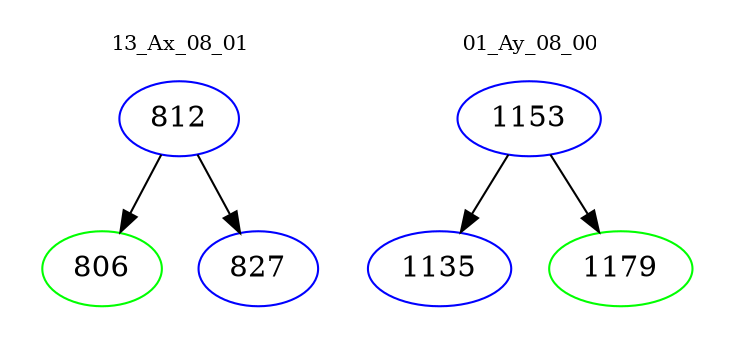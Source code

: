 digraph{
subgraph cluster_0 {
color = white
label = "13_Ax_08_01";
fontsize=10;
T0_812 [label="812", color="blue"]
T0_812 -> T0_806 [color="black"]
T0_806 [label="806", color="green"]
T0_812 -> T0_827 [color="black"]
T0_827 [label="827", color="blue"]
}
subgraph cluster_1 {
color = white
label = "01_Ay_08_00";
fontsize=10;
T1_1153 [label="1153", color="blue"]
T1_1153 -> T1_1135 [color="black"]
T1_1135 [label="1135", color="blue"]
T1_1153 -> T1_1179 [color="black"]
T1_1179 [label="1179", color="green"]
}
}
